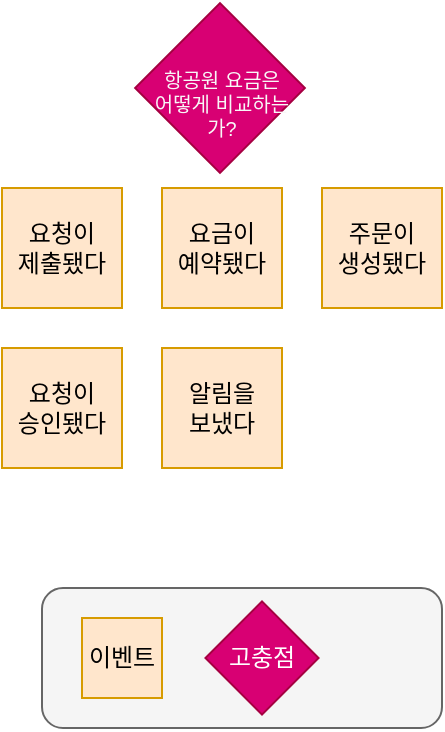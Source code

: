 <mxfile version="26.1.1">
  <diagram name="Page-1" id="1c9zpXSmrbr6ivRWd4uX">
    <mxGraphModel dx="1114" dy="878" grid="1" gridSize="10" guides="1" tooltips="1" connect="1" arrows="1" fold="1" page="1" pageScale="1" pageWidth="827" pageHeight="1169" math="0" shadow="0">
      <root>
        <mxCell id="0" />
        <mxCell id="1" parent="0" />
        <mxCell id="5y4lISTbPHzwUo4sEYZm-1" value="" style="rounded=1;whiteSpace=wrap;html=1;fillColor=#f5f5f5;fontColor=#333333;strokeColor=#666666;" vertex="1" parent="1">
          <mxGeometry x="170" y="340" width="200" height="70" as="geometry" />
        </mxCell>
        <mxCell id="5y4lISTbPHzwUo4sEYZm-2" value="요청이&lt;div&gt;제출됐다&lt;/div&gt;" style="whiteSpace=wrap;html=1;aspect=fixed;fillColor=#ffe6cc;strokeColor=#d79b00;" vertex="1" parent="1">
          <mxGeometry x="150" y="140" width="60" height="60" as="geometry" />
        </mxCell>
        <mxCell id="5y4lISTbPHzwUo4sEYZm-3" value="요금이&lt;div&gt;예약됐다&lt;/div&gt;" style="whiteSpace=wrap;html=1;aspect=fixed;fillColor=#ffe6cc;strokeColor=#d79b00;" vertex="1" parent="1">
          <mxGeometry x="230" y="140" width="60" height="60" as="geometry" />
        </mxCell>
        <mxCell id="5y4lISTbPHzwUo4sEYZm-4" value="요청이&lt;div&gt;승인됐다&lt;/div&gt;" style="whiteSpace=wrap;html=1;aspect=fixed;fillColor=#ffe6cc;strokeColor=#d79b00;" vertex="1" parent="1">
          <mxGeometry x="150" y="220" width="60" height="60" as="geometry" />
        </mxCell>
        <mxCell id="5y4lISTbPHzwUo4sEYZm-5" value="이벤트" style="whiteSpace=wrap;html=1;aspect=fixed;fillColor=#ffe6cc;strokeColor=#d79b00;" vertex="1" parent="1">
          <mxGeometry x="190" y="355" width="40" height="40" as="geometry" />
        </mxCell>
        <mxCell id="5y4lISTbPHzwUo4sEYZm-6" value="주문이&lt;div&gt;생성됐다&lt;/div&gt;" style="whiteSpace=wrap;html=1;aspect=fixed;fillColor=#ffe6cc;strokeColor=#d79b00;" vertex="1" parent="1">
          <mxGeometry x="310" y="140" width="60" height="60" as="geometry" />
        </mxCell>
        <mxCell id="5y4lISTbPHzwUo4sEYZm-7" value="알림을&lt;div&gt;보냈다&lt;/div&gt;" style="whiteSpace=wrap;html=1;aspect=fixed;fillColor=#ffe6cc;strokeColor=#d79b00;" vertex="1" parent="1">
          <mxGeometry x="230" y="220" width="60" height="60" as="geometry" />
        </mxCell>
        <mxCell id="5y4lISTbPHzwUo4sEYZm-15" value="" style="whiteSpace=wrap;html=1;aspect=fixed;fillColor=#d80073;strokeColor=#A50040;rotation=45;fontColor=#ffffff;" vertex="1" parent="1">
          <mxGeometry x="229" y="60" width="60" height="60" as="geometry" />
        </mxCell>
        <mxCell id="5y4lISTbPHzwUo4sEYZm-16" value="항공원 요금은 어떻게 비교하는가?" style="text;html=1;align=center;verticalAlign=middle;whiteSpace=wrap;rounded=0;fontColor=light-dark(#f8f7f7, #ededed);fontSize=10;" vertex="1" parent="1">
          <mxGeometry x="225" y="83" width="70" height="30" as="geometry" />
        </mxCell>
        <mxCell id="5y4lISTbPHzwUo4sEYZm-17" value="" style="whiteSpace=wrap;html=1;aspect=fixed;fillColor=#d80073;strokeColor=#A50040;rotation=45;fontColor=#ffffff;" vertex="1" parent="1">
          <mxGeometry x="260" y="355" width="40" height="40" as="geometry" />
        </mxCell>
        <mxCell id="5y4lISTbPHzwUo4sEYZm-18" value="고충점" style="text;html=1;align=center;verticalAlign=middle;whiteSpace=wrap;rounded=0;fontColor=#FFFFFF;" vertex="1" parent="1">
          <mxGeometry x="250" y="360" width="60" height="30" as="geometry" />
        </mxCell>
      </root>
    </mxGraphModel>
  </diagram>
</mxfile>
